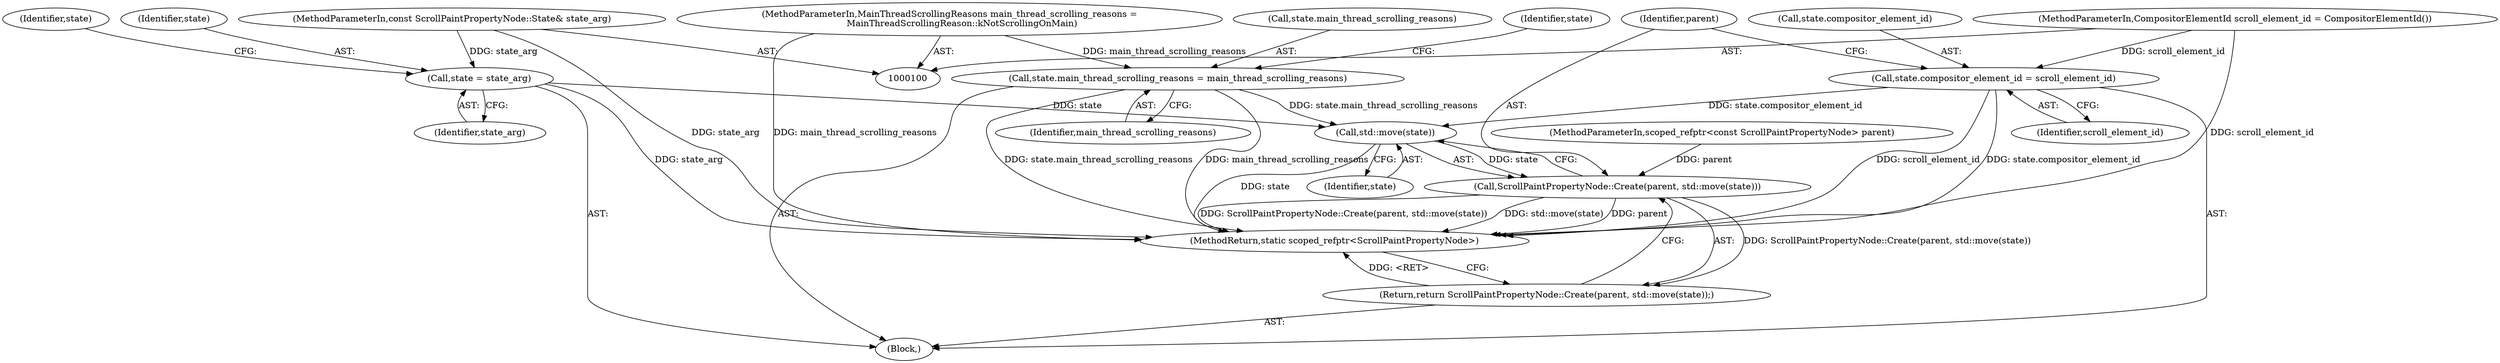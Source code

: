 digraph "0_Chrome_f911e11e7f6b5c0d6f5ee694a9871de6619889f7_28@API" {
"1000123" [label="(Call,std::move(state))"];
"1000107" [label="(Call,state = state_arg)"];
"1000102" [label="(MethodParameterIn,const ScrollPaintPropertyNode::State& state_arg)"];
"1000110" [label="(Call,state.main_thread_scrolling_reasons = main_thread_scrolling_reasons)"];
"1000103" [label="(MethodParameterIn,MainThreadScrollingReasons main_thread_scrolling_reasons =\n         MainThreadScrollingReason::kNotScrollingOnMain)"];
"1000115" [label="(Call,state.compositor_element_id = scroll_element_id)"];
"1000104" [label="(MethodParameterIn,CompositorElementId scroll_element_id = CompositorElementId())"];
"1000121" [label="(Call,ScrollPaintPropertyNode::Create(parent, std::move(state)))"];
"1000120" [label="(Return,return ScrollPaintPropertyNode::Create(parent, std::move(state));)"];
"1000101" [label="(MethodParameterIn,scoped_refptr<const ScrollPaintPropertyNode> parent)"];
"1000110" [label="(Call,state.main_thread_scrolling_reasons = main_thread_scrolling_reasons)"];
"1000112" [label="(Identifier,state)"];
"1000119" [label="(Identifier,scroll_element_id)"];
"1000117" [label="(Identifier,state)"];
"1000109" [label="(Identifier,state_arg)"];
"1000122" [label="(Identifier,parent)"];
"1000120" [label="(Return,return ScrollPaintPropertyNode::Create(parent, std::move(state));)"];
"1000108" [label="(Identifier,state)"];
"1000125" [label="(MethodReturn,static scoped_refptr<ScrollPaintPropertyNode>)"];
"1000104" [label="(MethodParameterIn,CompositorElementId scroll_element_id = CompositorElementId())"];
"1000107" [label="(Call,state = state_arg)"];
"1000116" [label="(Call,state.compositor_element_id)"];
"1000115" [label="(Call,state.compositor_element_id = scroll_element_id)"];
"1000121" [label="(Call,ScrollPaintPropertyNode::Create(parent, std::move(state)))"];
"1000114" [label="(Identifier,main_thread_scrolling_reasons)"];
"1000105" [label="(Block,)"];
"1000123" [label="(Call,std::move(state))"];
"1000103" [label="(MethodParameterIn,MainThreadScrollingReasons main_thread_scrolling_reasons =\n         MainThreadScrollingReason::kNotScrollingOnMain)"];
"1000124" [label="(Identifier,state)"];
"1000102" [label="(MethodParameterIn,const ScrollPaintPropertyNode::State& state_arg)"];
"1000111" [label="(Call,state.main_thread_scrolling_reasons)"];
"1000123" -> "1000121"  [label="AST: "];
"1000123" -> "1000124"  [label="CFG: "];
"1000124" -> "1000123"  [label="AST: "];
"1000121" -> "1000123"  [label="CFG: "];
"1000123" -> "1000125"  [label="DDG: state"];
"1000123" -> "1000121"  [label="DDG: state"];
"1000107" -> "1000123"  [label="DDG: state"];
"1000110" -> "1000123"  [label="DDG: state.main_thread_scrolling_reasons"];
"1000115" -> "1000123"  [label="DDG: state.compositor_element_id"];
"1000107" -> "1000105"  [label="AST: "];
"1000107" -> "1000109"  [label="CFG: "];
"1000108" -> "1000107"  [label="AST: "];
"1000109" -> "1000107"  [label="AST: "];
"1000112" -> "1000107"  [label="CFG: "];
"1000107" -> "1000125"  [label="DDG: state_arg"];
"1000102" -> "1000107"  [label="DDG: state_arg"];
"1000102" -> "1000100"  [label="AST: "];
"1000102" -> "1000125"  [label="DDG: state_arg"];
"1000110" -> "1000105"  [label="AST: "];
"1000110" -> "1000114"  [label="CFG: "];
"1000111" -> "1000110"  [label="AST: "];
"1000114" -> "1000110"  [label="AST: "];
"1000117" -> "1000110"  [label="CFG: "];
"1000110" -> "1000125"  [label="DDG: main_thread_scrolling_reasons"];
"1000110" -> "1000125"  [label="DDG: state.main_thread_scrolling_reasons"];
"1000103" -> "1000110"  [label="DDG: main_thread_scrolling_reasons"];
"1000103" -> "1000100"  [label="AST: "];
"1000103" -> "1000125"  [label="DDG: main_thread_scrolling_reasons"];
"1000115" -> "1000105"  [label="AST: "];
"1000115" -> "1000119"  [label="CFG: "];
"1000116" -> "1000115"  [label="AST: "];
"1000119" -> "1000115"  [label="AST: "];
"1000122" -> "1000115"  [label="CFG: "];
"1000115" -> "1000125"  [label="DDG: scroll_element_id"];
"1000115" -> "1000125"  [label="DDG: state.compositor_element_id"];
"1000104" -> "1000115"  [label="DDG: scroll_element_id"];
"1000104" -> "1000100"  [label="AST: "];
"1000104" -> "1000125"  [label="DDG: scroll_element_id"];
"1000121" -> "1000120"  [label="AST: "];
"1000122" -> "1000121"  [label="AST: "];
"1000120" -> "1000121"  [label="CFG: "];
"1000121" -> "1000125"  [label="DDG: std::move(state)"];
"1000121" -> "1000125"  [label="DDG: parent"];
"1000121" -> "1000125"  [label="DDG: ScrollPaintPropertyNode::Create(parent, std::move(state))"];
"1000121" -> "1000120"  [label="DDG: ScrollPaintPropertyNode::Create(parent, std::move(state))"];
"1000101" -> "1000121"  [label="DDG: parent"];
"1000120" -> "1000105"  [label="AST: "];
"1000125" -> "1000120"  [label="CFG: "];
"1000120" -> "1000125"  [label="DDG: <RET>"];
}
